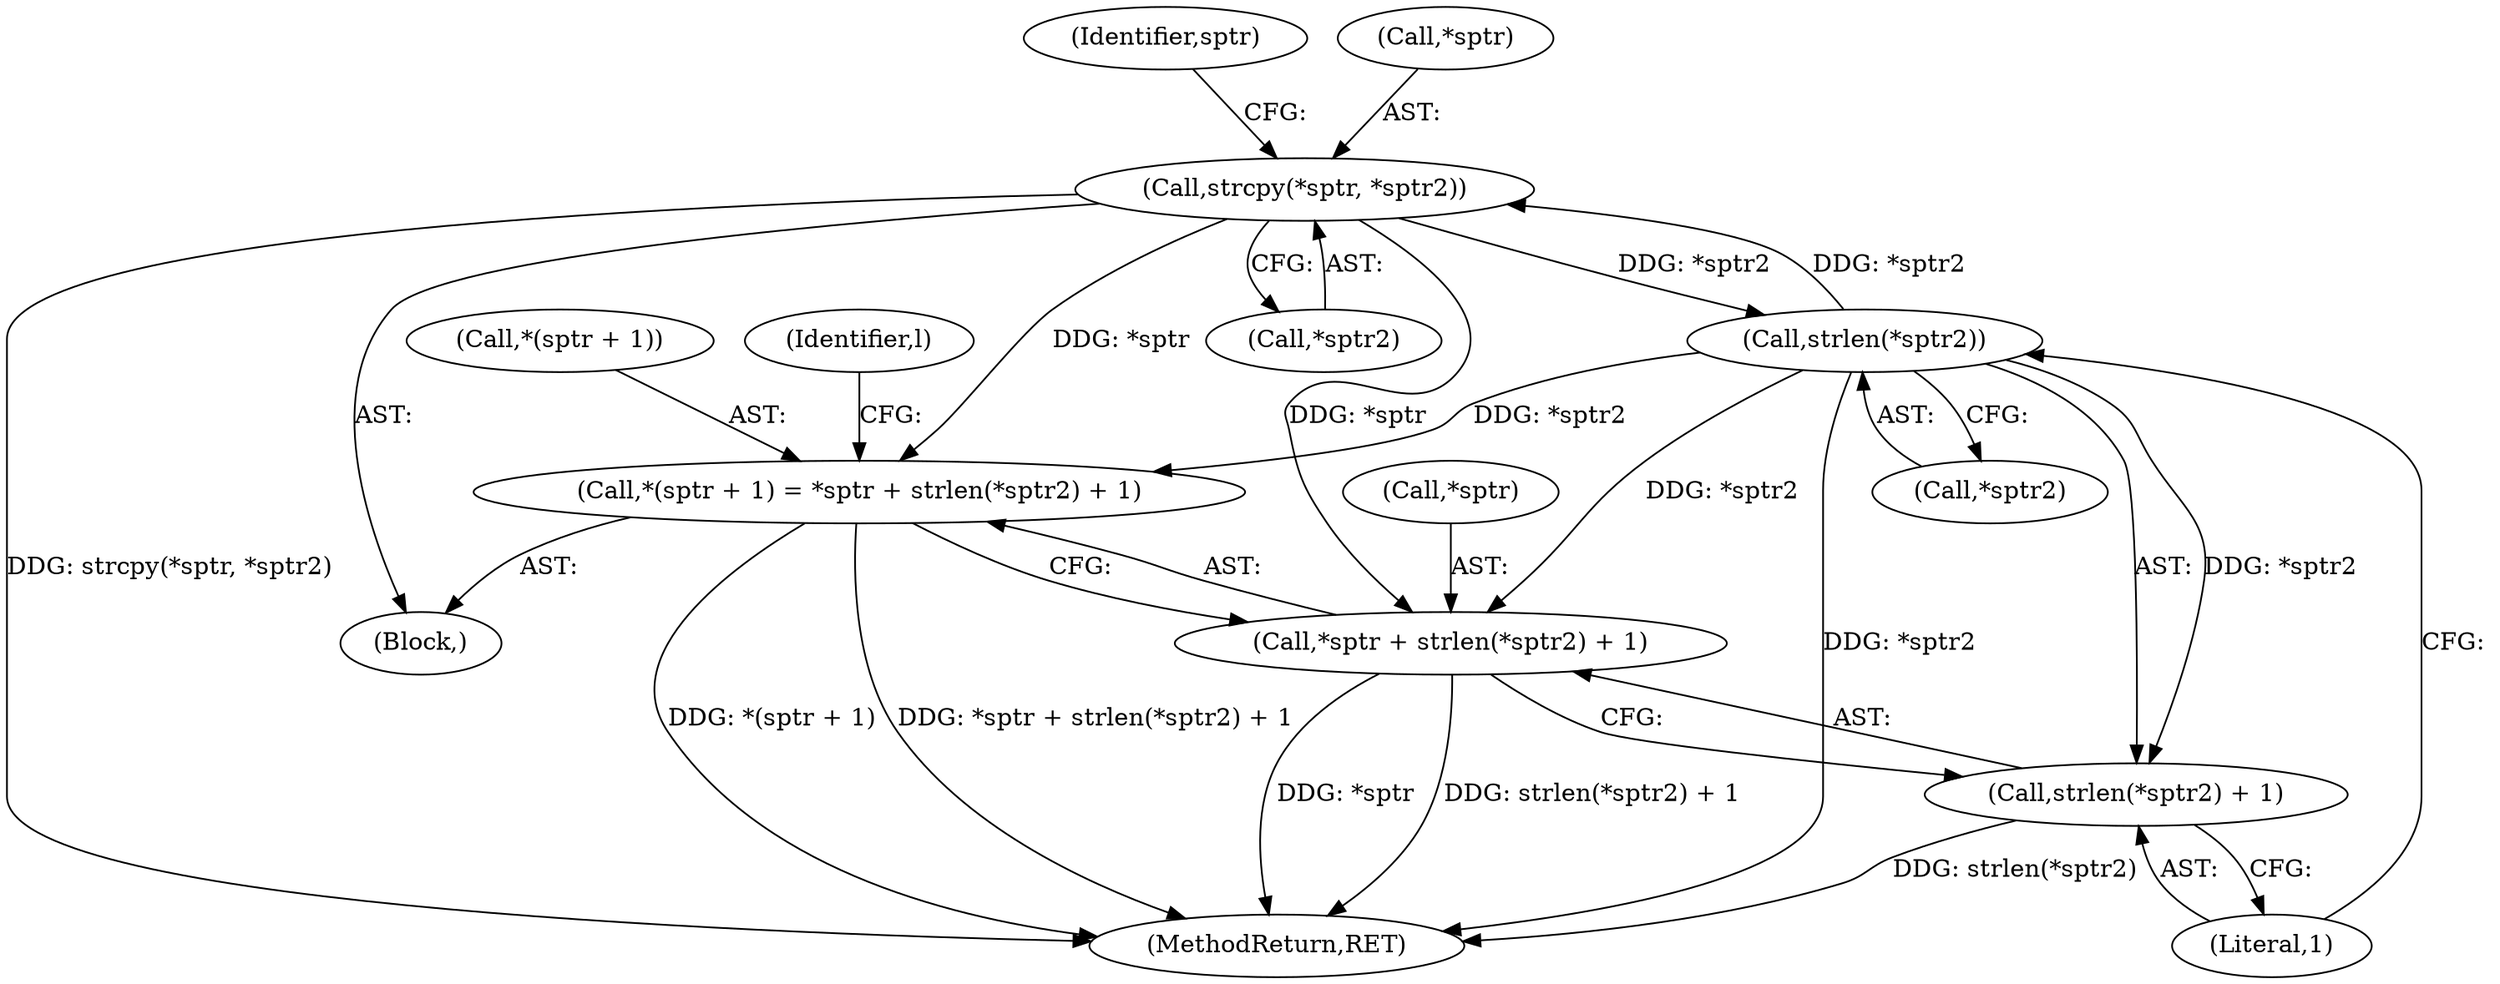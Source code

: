 digraph "0_libXpm_d1167418f0fd02a27f617ec5afd6db053afbe185@API" {
"1000473" [label="(Call,strcpy(*sptr, *sptr2))"];
"1000487" [label="(Call,strlen(*sptr2))"];
"1000473" [label="(Call,strcpy(*sptr, *sptr2))"];
"1000478" [label="(Call,*(sptr + 1) = *sptr + strlen(*sptr2) + 1)"];
"1000483" [label="(Call,*sptr + strlen(*sptr2) + 1)"];
"1000486" [label="(Call,strlen(*sptr2) + 1)"];
"1000486" [label="(Call,strlen(*sptr2) + 1)"];
"1000487" [label="(Call,strlen(*sptr2))"];
"1000476" [label="(Call,*sptr2)"];
"1000472" [label="(Block,)"];
"1000481" [label="(Identifier,sptr)"];
"1000488" [label="(Call,*sptr2)"];
"1000592" [label="(MethodReturn,RET)"];
"1000478" [label="(Call,*(sptr + 1) = *sptr + strlen(*sptr2) + 1)"];
"1000484" [label="(Call,*sptr)"];
"1000479" [label="(Call,*(sptr + 1))"];
"1000473" [label="(Call,strcpy(*sptr, *sptr2))"];
"1000466" [label="(Identifier,l)"];
"1000490" [label="(Literal,1)"];
"1000474" [label="(Call,*sptr)"];
"1000483" [label="(Call,*sptr + strlen(*sptr2) + 1)"];
"1000473" -> "1000472"  [label="AST: "];
"1000473" -> "1000476"  [label="CFG: "];
"1000474" -> "1000473"  [label="AST: "];
"1000476" -> "1000473"  [label="AST: "];
"1000481" -> "1000473"  [label="CFG: "];
"1000473" -> "1000592"  [label="DDG: strcpy(*sptr, *sptr2)"];
"1000487" -> "1000473"  [label="DDG: *sptr2"];
"1000473" -> "1000478"  [label="DDG: *sptr"];
"1000473" -> "1000483"  [label="DDG: *sptr"];
"1000473" -> "1000487"  [label="DDG: *sptr2"];
"1000487" -> "1000486"  [label="AST: "];
"1000487" -> "1000488"  [label="CFG: "];
"1000488" -> "1000487"  [label="AST: "];
"1000490" -> "1000487"  [label="CFG: "];
"1000487" -> "1000592"  [label="DDG: *sptr2"];
"1000487" -> "1000478"  [label="DDG: *sptr2"];
"1000487" -> "1000483"  [label="DDG: *sptr2"];
"1000487" -> "1000486"  [label="DDG: *sptr2"];
"1000478" -> "1000472"  [label="AST: "];
"1000478" -> "1000483"  [label="CFG: "];
"1000479" -> "1000478"  [label="AST: "];
"1000483" -> "1000478"  [label="AST: "];
"1000466" -> "1000478"  [label="CFG: "];
"1000478" -> "1000592"  [label="DDG: *sptr + strlen(*sptr2) + 1"];
"1000478" -> "1000592"  [label="DDG: *(sptr + 1)"];
"1000483" -> "1000486"  [label="CFG: "];
"1000484" -> "1000483"  [label="AST: "];
"1000486" -> "1000483"  [label="AST: "];
"1000483" -> "1000592"  [label="DDG: strlen(*sptr2) + 1"];
"1000483" -> "1000592"  [label="DDG: *sptr"];
"1000486" -> "1000490"  [label="CFG: "];
"1000490" -> "1000486"  [label="AST: "];
"1000486" -> "1000592"  [label="DDG: strlen(*sptr2)"];
}
